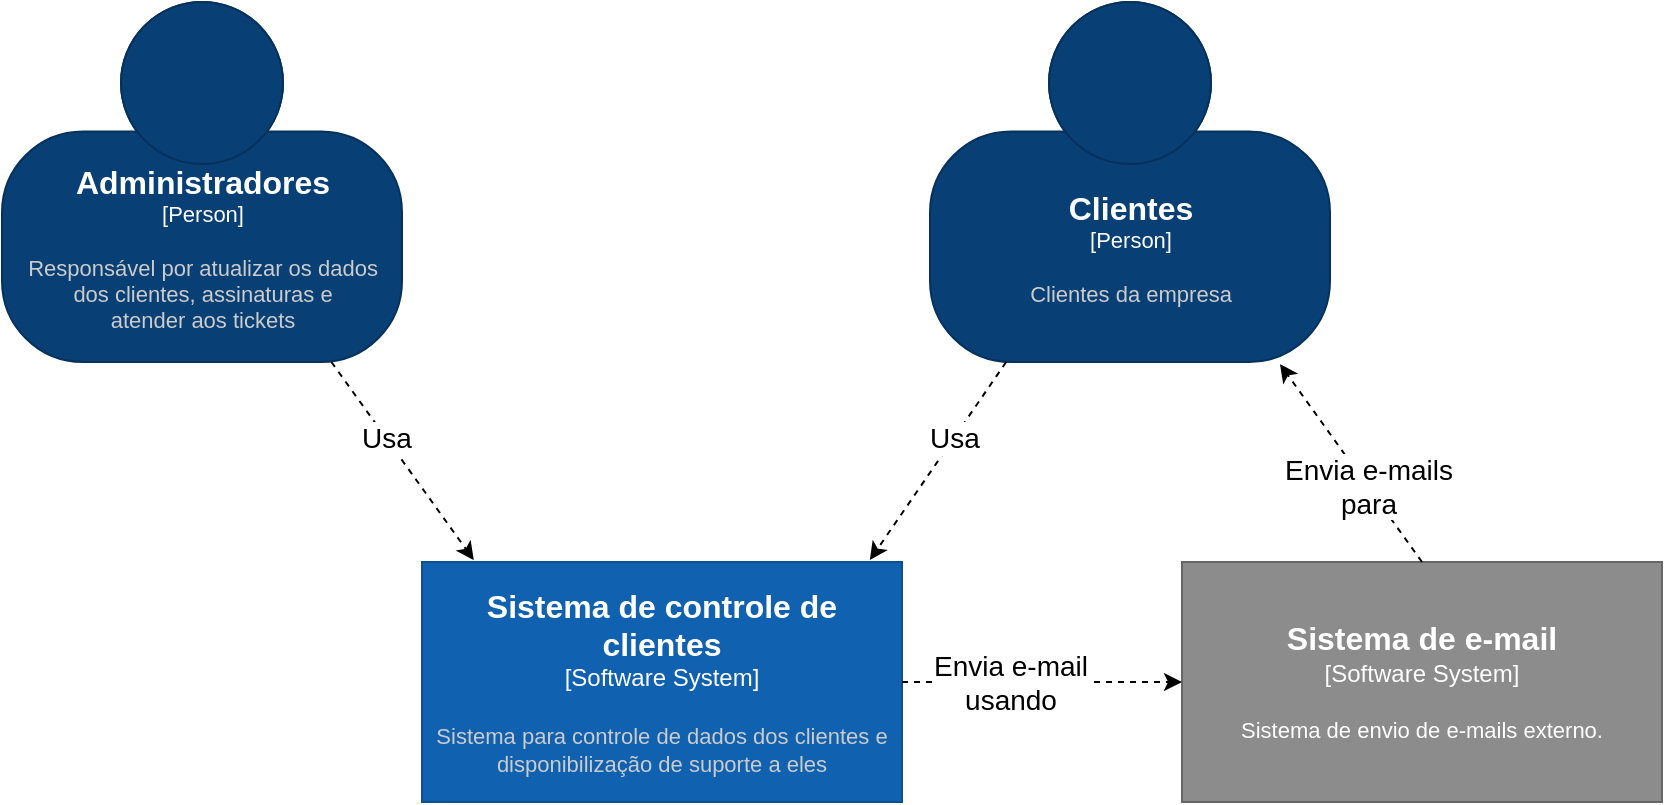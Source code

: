 <mxfile version="20.2.3" type="device"><diagram name="Page-1" id="5f0bae14-7c28-e335-631c-24af17079c00"><mxGraphModel dx="2027" dy="1161" grid="1" gridSize="10" guides="1" tooltips="1" connect="1" arrows="1" fold="1" page="1" pageScale="1" pageWidth="1100" pageHeight="850" background="none" math="0" shadow="0"><root><mxCell id="0"/><mxCell id="1" parent="0"/><object placeholders="1" c4Name="Clientes" c4Type="Person" c4Description="Clientes da empresa" label="&lt;font style=&quot;font-size: 16px&quot;&gt;&lt;b&gt;%c4Name%&lt;/b&gt;&lt;/font&gt;&lt;div&gt;[%c4Type%]&lt;/div&gt;&lt;br&gt;&lt;div&gt;&lt;font style=&quot;font-size: 11px&quot;&gt;&lt;font color=&quot;#cccccc&quot;&gt;%c4Description%&lt;/font&gt;&lt;/div&gt;" id="qByhblpfBN5Bc4Fm8_dN-3"><mxCell style="html=1;fontSize=11;dashed=0;whitespace=wrap;fillColor=#083F75;strokeColor=#06315C;fontColor=#ffffff;shape=mxgraph.c4.person2;align=center;metaEdit=1;points=[[0.5,0,0],[1,0.5,0],[1,0.75,0],[0.75,1,0],[0.5,1,0],[0.25,1,0],[0,0.75,0],[0,0.5,0]];resizable=0;" parent="1" vertex="1"><mxGeometry x="634" y="120" width="200" height="180" as="geometry"/></mxCell></object><object placeholders="1" c4Name="Sistema de controle de clientes" c4Type="Software System" c4Description="Sistema para controle de dados dos clientes e disponibilização de suporte  a eles" label="&lt;font style=&quot;font-size: 16px&quot;&gt;&lt;b&gt;%c4Name%&lt;/b&gt;&lt;/font&gt;&lt;div&gt;[%c4Type%]&lt;/div&gt;&lt;br&gt;&lt;div&gt;&lt;font style=&quot;font-size: 11px&quot;&gt;&lt;font color=&quot;#cccccc&quot;&gt;%c4Description%&lt;/font&gt;&lt;/div&gt;" id="qByhblpfBN5Bc4Fm8_dN-4"><mxCell style="rounded=0;whiteSpace=wrap;html=1;labelBackgroundColor=none;fillColor=#1061B0;fontColor=#ffffff;align=center;arcSize=10;strokeColor=#0D5091;metaEdit=1;resizable=0;points=[[0.25,0,0],[0.5,0,0],[0.75,0,0],[1,0.25,0],[1,0.5,0],[1,0.75,0],[0.75,1,0],[0.5,1,0],[0.25,1,0],[0,0.75,0],[0,0.5,0],[0,0.25,0]];" parent="1" vertex="1"><mxGeometry x="380" y="400" width="240" height="120" as="geometry"/></mxCell></object><mxCell id="qByhblpfBN5Bc4Fm8_dN-5" value="" style="endArrow=classic;dashed=1;html=1;rounded=0;entryX=0.108;entryY=-0.008;entryDx=0;entryDy=0;entryPerimeter=0;endFill=1;" parent="1" source="NrsCqQ6teg3ScQt2uc_b-1" target="qByhblpfBN5Bc4Fm8_dN-4" edge="1"><mxGeometry width="50" height="50" relative="1" as="geometry"><mxPoint x="334.71" y="300" as="sourcePoint"/><mxPoint x="460" y="430" as="targetPoint"/></mxGeometry></mxCell><mxCell id="qByhblpfBN5Bc4Fm8_dN-6" value="Usa" style="edgeLabel;html=1;align=center;verticalAlign=middle;resizable=0;points=[];fontSize=14;" parent="qByhblpfBN5Bc4Fm8_dN-5" vertex="1" connectable="0"><mxGeometry x="-0.233" relative="1" as="geometry"><mxPoint as="offset"/></mxGeometry></mxCell><mxCell id="qByhblpfBN5Bc4Fm8_dN-7" value="" style="endArrow=classic;dashed=1;html=1;rounded=0;entryX=0.933;entryY=-0.008;entryDx=0;entryDy=0;entryPerimeter=0;endFill=1;" parent="1" source="qByhblpfBN5Bc4Fm8_dN-3" target="qByhblpfBN5Bc4Fm8_dN-4" edge="1"><mxGeometry width="50" height="50" relative="1" as="geometry"><mxPoint x="680.0" y="300" as="sourcePoint"/><mxPoint x="751.21" y="399.04" as="targetPoint"/></mxGeometry></mxCell><mxCell id="qByhblpfBN5Bc4Fm8_dN-8" value="Usa" style="edgeLabel;html=1;align=center;verticalAlign=middle;resizable=0;points=[];fontSize=14;" parent="qByhblpfBN5Bc4Fm8_dN-7" vertex="1" connectable="0"><mxGeometry x="-0.233" relative="1" as="geometry"><mxPoint as="offset"/></mxGeometry></mxCell><object placeholders="1" c4Name="Administradores" c4Type="Person" c4Description="Responsável por atualizar os dados&#10;dos clientes, assinaturas e &#10;atender aos tickets" label="&lt;font style=&quot;font-size: 16px&quot;&gt;&lt;b&gt;%c4Name%&lt;/b&gt;&lt;/font&gt;&lt;div&gt;[%c4Type%]&lt;/div&gt;&lt;br&gt;&lt;div&gt;&lt;font style=&quot;font-size: 11px&quot;&gt;&lt;font color=&quot;#cccccc&quot;&gt;%c4Description%&lt;/font&gt;&lt;/div&gt;" id="NrsCqQ6teg3ScQt2uc_b-1"><mxCell style="html=1;fontSize=11;dashed=0;whitespace=wrap;fillColor=#083F75;strokeColor=#06315C;fontColor=#ffffff;shape=mxgraph.c4.person2;align=center;metaEdit=1;points=[[0.5,0,0],[1,0.5,0],[1,0.75,0],[0.75,1,0],[0.5,1,0],[0.25,1,0],[0,0.75,0],[0,0.5,0]];resizable=0;" parent="1" vertex="1"><mxGeometry x="170" y="120" width="200" height="180" as="geometry"/></mxCell></object><object placeholders="1" c4Name="Sistema de e-mail" c4Type="Software System" c4Description="Sistema de envio de e-mails externo." label="&lt;font style=&quot;font-size: 16px&quot;&gt;&lt;b&gt;%c4Name%&lt;/b&gt;&lt;/font&gt;&lt;div&gt;[%c4Type%]&lt;/div&gt;&lt;br&gt;&lt;div&gt;&lt;font style=&quot;font-size: 11px&quot;&gt;&lt;font&gt;%c4Description%&lt;/font&gt;&lt;/font&gt;&lt;/div&gt;" id="m875pVM-yd_gfQ-rbC0M-1"><mxCell style="rounded=0;whiteSpace=wrap;html=1;labelBackgroundColor=none;fillColor=#8C8C8C;align=center;arcSize=10;strokeColor=#666666;metaEdit=1;resizable=0;points=[[0.25,0,0],[0.5,0,0],[0.75,0,0],[1,0.25,0],[1,0.5,0],[1,0.75,0],[0.75,1,0],[0.5,1,0],[0.25,1,0],[0,0.75,0],[0,0.5,0],[0,0.25,0]];fontColor=#FFFFFF;" vertex="1" parent="1"><mxGeometry x="760" y="400" width="240" height="120" as="geometry"/></mxCell></object><mxCell id="m875pVM-yd_gfQ-rbC0M-2" value="" style="endArrow=classic;dashed=1;html=1;rounded=0;entryX=0;entryY=0.5;entryDx=0;entryDy=0;entryPerimeter=0;endFill=1;exitX=1;exitY=0.5;exitDx=0;exitDy=0;exitPerimeter=0;" edge="1" parent="1" source="qByhblpfBN5Bc4Fm8_dN-4" target="m875pVM-yd_gfQ-rbC0M-1"><mxGeometry width="50" height="50" relative="1" as="geometry"><mxPoint x="682.07" y="310" as="sourcePoint"/><mxPoint x="613.92" y="409.04" as="targetPoint"/></mxGeometry></mxCell><mxCell id="m875pVM-yd_gfQ-rbC0M-3" value="Envia e-mail&lt;br&gt;usando" style="edgeLabel;html=1;align=center;verticalAlign=middle;resizable=0;points=[];fontSize=14;" vertex="1" connectable="0" parent="m875pVM-yd_gfQ-rbC0M-2"><mxGeometry x="-0.233" relative="1" as="geometry"><mxPoint as="offset"/></mxGeometry></mxCell><mxCell id="m875pVM-yd_gfQ-rbC0M-4" value="" style="endArrow=classic;dashed=1;html=1;rounded=0;entryX=0.875;entryY=1.006;entryDx=0;entryDy=0;entryPerimeter=0;endFill=1;exitX=0.5;exitY=0;exitDx=0;exitDy=0;exitPerimeter=0;" edge="1" parent="1" source="m875pVM-yd_gfQ-rbC0M-1" target="qByhblpfBN5Bc4Fm8_dN-3"><mxGeometry width="50" height="50" relative="1" as="geometry"><mxPoint x="630" y="470" as="sourcePoint"/><mxPoint x="770" y="470" as="targetPoint"/></mxGeometry></mxCell><mxCell id="m875pVM-yd_gfQ-rbC0M-5" value="Envia e-mails&lt;br&gt;para" style="edgeLabel;html=1;align=center;verticalAlign=middle;resizable=0;points=[];fontSize=14;" vertex="1" connectable="0" parent="m875pVM-yd_gfQ-rbC0M-4"><mxGeometry x="-0.233" relative="1" as="geometry"><mxPoint as="offset"/></mxGeometry></mxCell></root></mxGraphModel></diagram></mxfile>